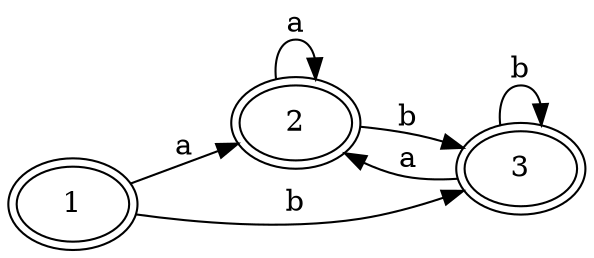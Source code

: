 digraph {
	graph [rankdir=LR]
	1 [peripheries=2]
	2 [peripheries=2]
	3 [peripheries=2]
	1 -> 2 [label=a]
	1 -> 3 [label=b]
	2 -> 2 [label=a]
	2 -> 3 [label=b]
	3 -> 2 [label=a]
	3 -> 3 [label=b]
}
